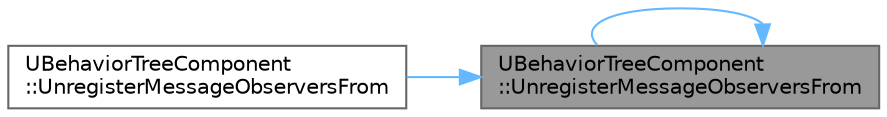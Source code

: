 digraph "UBehaviorTreeComponent::UnregisterMessageObserversFrom"
{
 // INTERACTIVE_SVG=YES
 // LATEX_PDF_SIZE
  bgcolor="transparent";
  edge [fontname=Helvetica,fontsize=10,labelfontname=Helvetica,labelfontsize=10];
  node [fontname=Helvetica,fontsize=10,shape=box,height=0.2,width=0.4];
  rankdir="RL";
  Node1 [id="Node000001",label="UBehaviorTreeComponent\l::UnregisterMessageObserversFrom",height=0.2,width=0.4,color="gray40", fillcolor="grey60", style="filled", fontcolor="black",tooltip="remove message observers registered with task"];
  Node1 -> Node2 [id="edge1_Node000001_Node000002",dir="back",color="steelblue1",style="solid",tooltip=" "];
  Node2 [id="Node000002",label="UBehaviorTreeComponent\l::UnregisterMessageObserversFrom",height=0.2,width=0.4,color="grey40", fillcolor="white", style="filled",URL="$db/d0f/classUBehaviorTreeComponent.html#a7b544c94b04eed83c15b6be153198419",tooltip=" "];
  Node1 -> Node1 [id="edge2_Node000001_Node000001",dir="back",color="steelblue1",style="solid",tooltip=" "];
}

